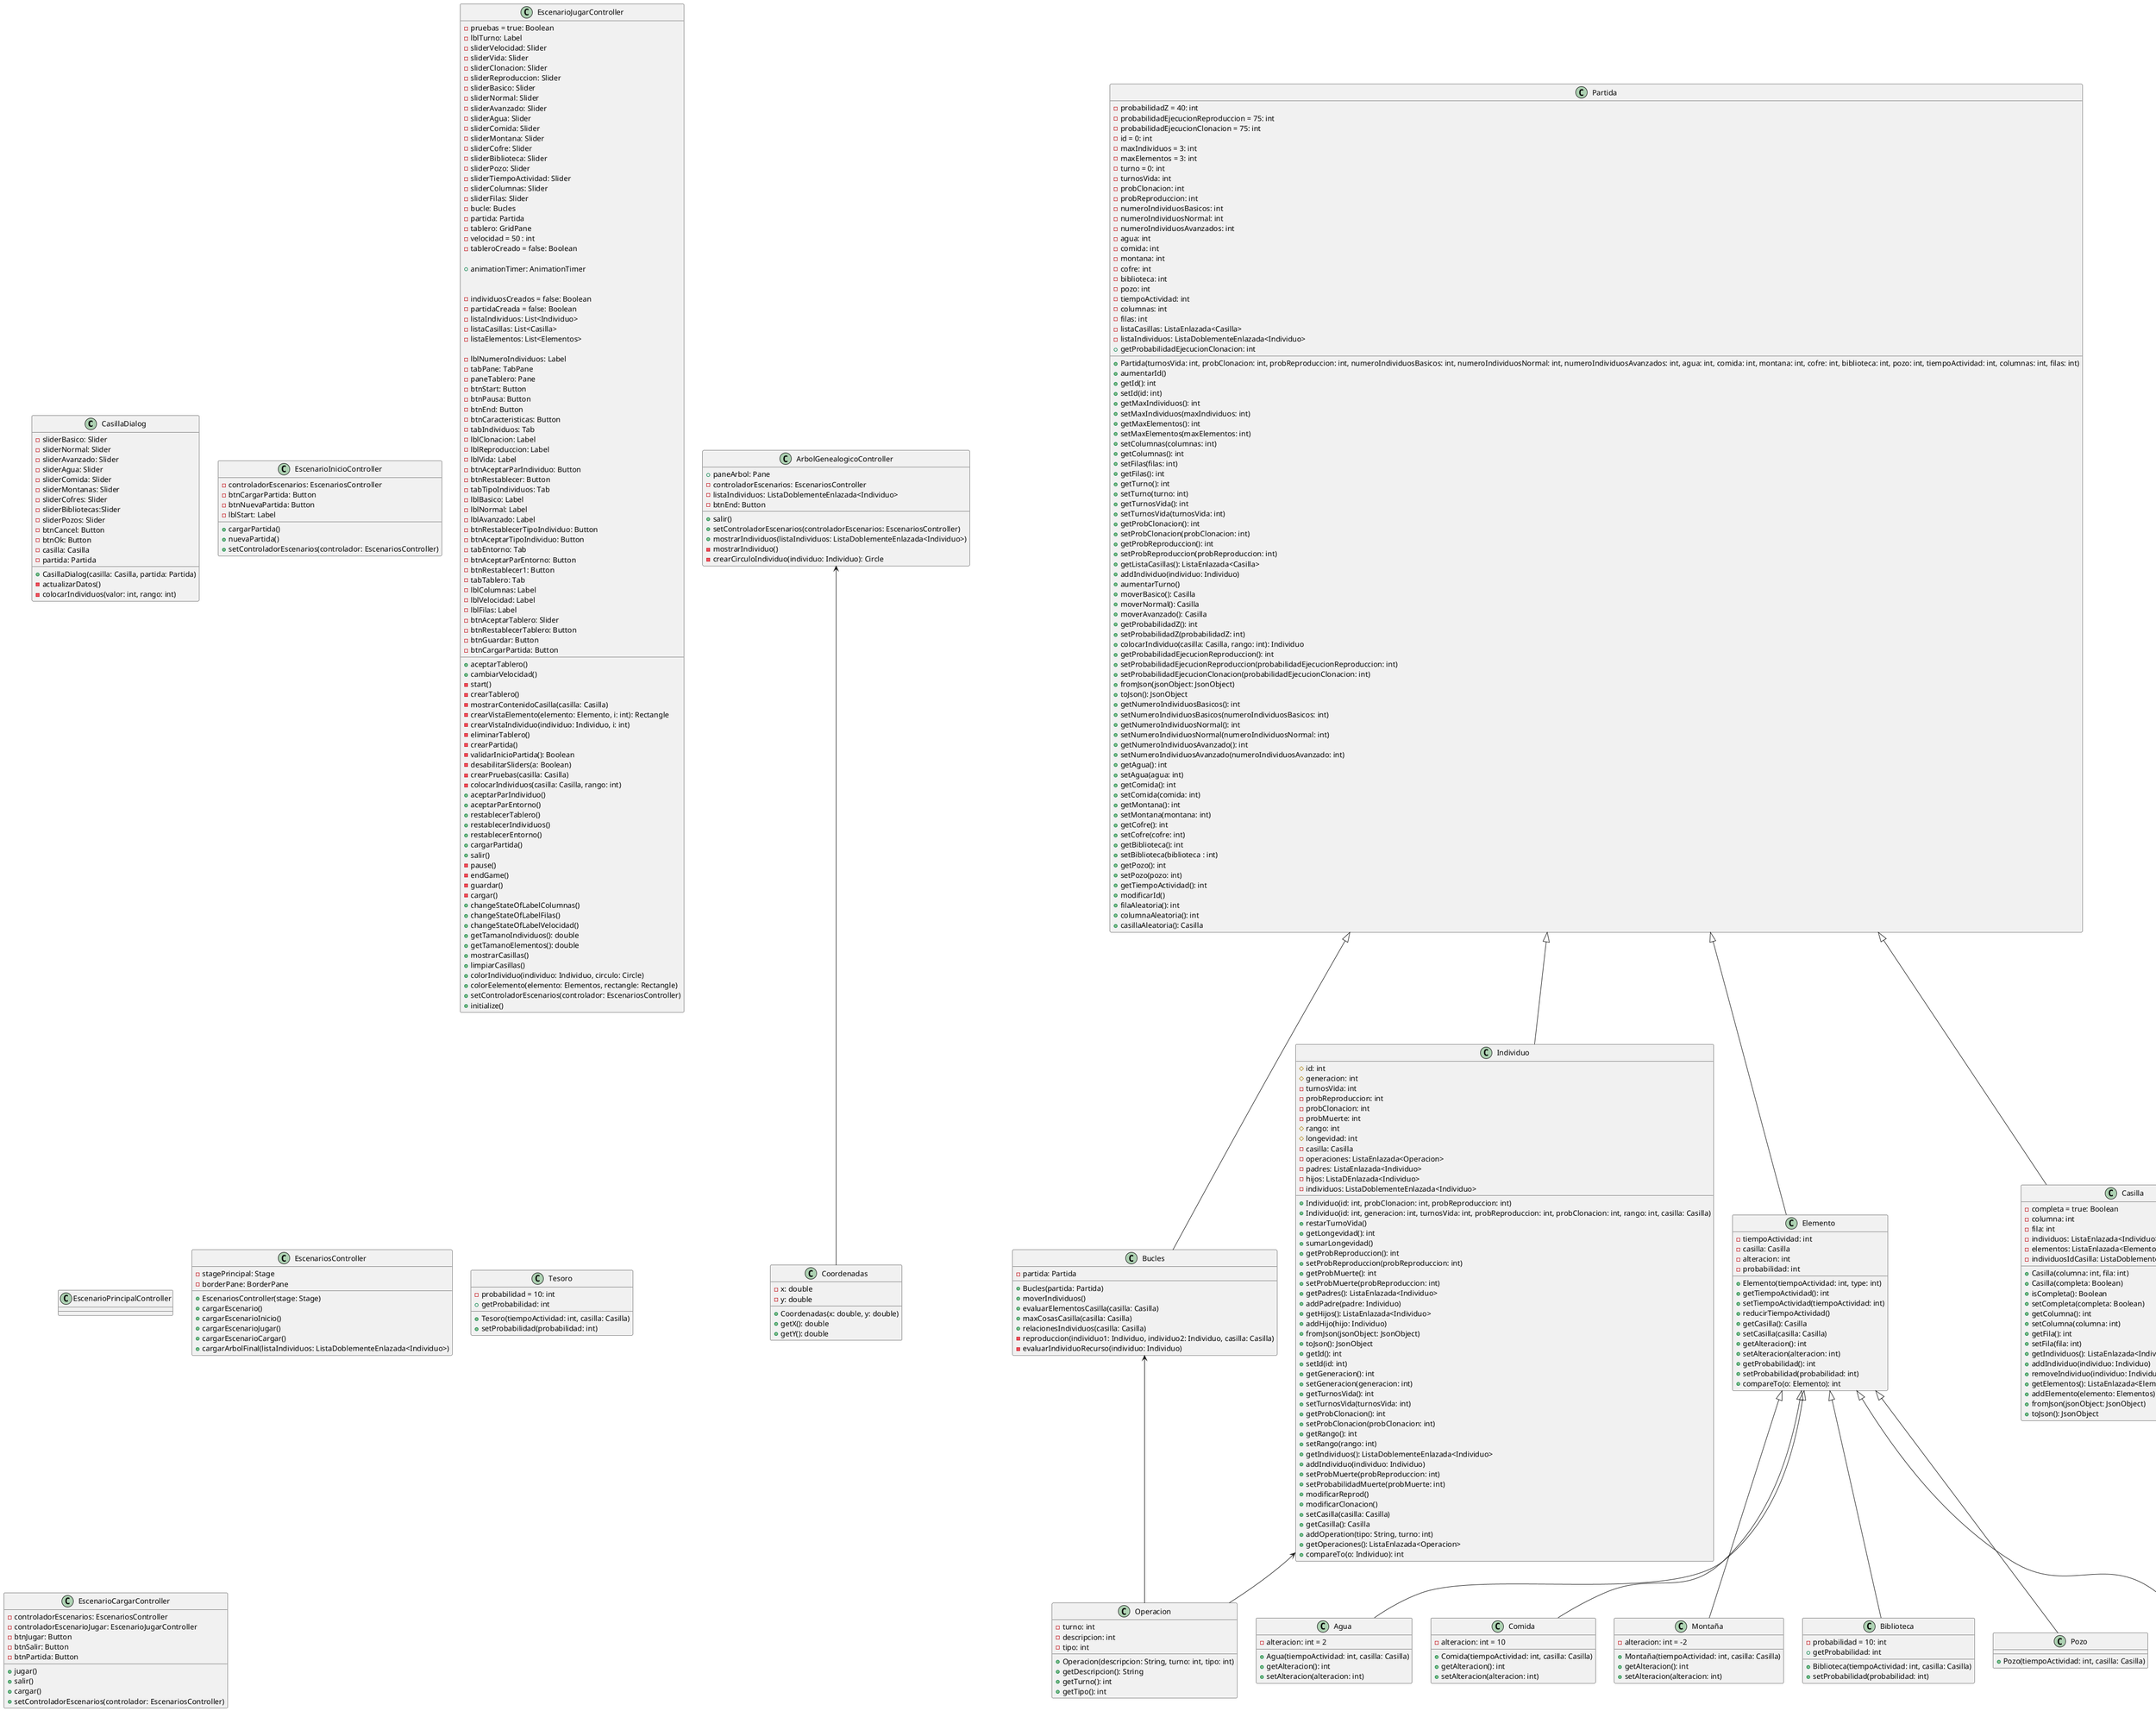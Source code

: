 @startuml
'https://plantuml.com/class-diagram

class CasillaDialog
class ArbolGenealogicoController
class EscenarioInicioController
class EscenarioJugarController
class EscenarioPrincipalController
class EscenariosController

class Partida
class Bucles
class Elemento
class Individuo
class Casilla
class Operacion

class Agua
class Comida
class Montaña
class Tesoro
class Biblioteca
class Pozo

Partida <|-- Bucles
Partida <|-- Elemento
Partida <|-- Individuo
Partida <|-- Casilla

class Partida{
-probabilidadZ = 40: int
-probabilidadEjecucionReproduccion = 75: int
-probabilidadEjecucionClonacion = 75: int
-id = 0: int
-maxIndividuos = 3: int
-maxElementos = 3: int
-turno = 0: int
-turnosVida: int
-probClonacion: int
-probReproduccion: int
-numeroIndividuosBasicos: int
-numeroIndividuosNormal: int
-numeroIndividuosAvanzados: int
-agua: int
-comida: int
-montana: int
-cofre: int
-biblioteca: int
-pozo: int
-tiempoActividad: int
-columnas: int
-filas: int
-listaCasillas: ListaEnlazada<Casilla>
-listaIndividuos: ListaDoblementeEnlazada<Individuo>
+Partida(turnosVida: int, probClonacion: int, probReproduccion: int, numeroIndividuosBasicos: int, numeroIndividuosNormal: int, numeroIndividuosAvanzados: int, agua: int, comida: int, montana: int, cofre: int, biblioteca: int, pozo: int, tiempoActividad: int, columnas: int, filas: int)
+aumentarId()
+getId(): int
+setId(id: int)
+getMaxIndividuos(): int
+setMaxIndividuos(maxIndividuos: int)
+getMaxElementos(): int
+setMaxElementos(maxElementos: int)
+setColumnas(columnas: int)
+getColumnas(): int
+setFilas(filas: int)
+getFilas(): int
+getTurno(): int
+setTurno(turno: int)
+getTurnosVida(): int
+setTurnosVida(turnosVida: int)
+getProbClonacion(): int
+setProbClonacion(probClonacion: int)
+getProbReproduccion(): int
+setProbReproduccion(probReproduccion: int)
+getListaCasillas(): ListaEnlazada<Casilla>
+addIndividuo(individuo: Individuo)
+aumentarTurno()
+moverBasico(): Casilla
+moverNormal(): Casilla
+moverAvanzado(): Casilla
+getProbabilidadZ(): int
+setProbabilidadZ(probabilidadZ: int)
+colocarIndividuo(casilla: Casilla, rango: int): Individuo
+getProbabilidadEjecucionReproduccion(): int
+setProbabilidadEjecucionReproduccion(probabilidadEjecucionReproduccion: int)
+getProbabilidadEjecucionClonacion: int
+setProbabilidadEjecucionClonacion(probabilidadEjecucionClonacion: int)
+fromJson(jsonObject: JsonObject)
+toJson(): JsonObject
+getNumeroIndividuosBasicos(): int
+setNumeroIndividuosBasicos(numeroIndividuosBasicos: int)
+getNumeroIndividuosNormal(): int
+setNumeroIndividuosNormal(numeroIndividuosNormal: int)
+getNumeroIndividuosAvanzado(): int
+setNumeroIndividuosAvanzado(numeroIndividuosAvanzado: int)
+getAgua(): int
+setAgua(agua: int)
+getComida(): int
+setComida(comida: int)
+getMontana(): int
+setMontana(montana: int)
+getCofre(): int
+setCofre(cofre: int)
+getBiblioteca(): int
+setBiblioteca(biblioteca : int)
+getPozo(): int
+setPozo(pozo: int)
+getTiempoActividad(): int
+modificarId()
+filaAleatoria(): int
+columnaAleatoria(): int
+casillaAleatoria(): Casilla
}

class Individuo{
#id: int
#generacion: int
-turnosVida: int
-probReproduccion: int
-probClonacion: int
-probMuerte: int
#rango: int
#longevidad: int
-casilla: Casilla
-operaciones: ListaEnlazada<Operacion>
-padres: ListaEnlazada<Individuo>
-hijos: ListaDEnlazada<Individuo>
-individuos: ListaDoblementeEnlazada<Individuo>
+Individuo(id: int, probClonacion: int, probReproduccion: int)
+Individuo(id: int, generacion: int, turnosVida: int, probReproduccion: int, probClonacion: int, rango: int, casilla: Casilla)
+restarTurnoVida()
+getLongevidad(): int
+sumarLongevidad()
+getProbReproduccion(): int
+setProbReproduccion(probReproduccion: int)
+getProbMuerte(): int
+setProbMuerte(probReproduccion: int)
+getPadres(): ListaEnlazada<Individuo>
+addPadre(padre: Individuo)
+getHijos(): ListaEnlazada<Individuo>
+addHijo(hijo: Individuo)
+fromJson(jsonObject: JsonObject)
+toJson(): JsonObject
+getId(): int
+setId(id: int)
+getGeneracion(): int
+setGeneracion(generacion: int)
+getTurnosVida(): int
+setTurnosVida(turnosVida: int)
+getProbClonacion(): int
+setProbClonacion(probClonacion: int)
+getRango(): int
+setRango(rango: int)
+getIndividuos(): ListaDoblementeEnlazada<Individuo>
+addIndividuo(individuo: Individuo)
+setProbMuerte(probReproduccion: int)
+setProbabilidadMuerte(probMuerte: int)
+modificarReprod()
+modificarClonacion()
+setCasilla(casilla: Casilla)
+getCasilla(): Casilla
+addOperation(tipo: String, turno: int)
+getOperaciones(): ListaEnlazada<Operacion>
+compareTo(o: Individuo): int
}

Elemento <|-- Agua
Elemento <|-- Comida
Elemento <|-- Montaña
Elemento <|-- Cofre
Elemento <|-- Biblioteca
Elemento <|-- Pozo

class Elemento{
-tiempoActividad: int
-casilla: Casilla
-alteracion: int
-probabilidad: int
+Elemento(tiempoActividad: int, type: int)
+getTiempoActividad(): int
+setTiempoActividad(tiempoActividad: int)
+reducirTiempoActividad()
+getCasilla(): Casilla
+setCasilla(casilla: Casilla)
+getAlteracion(): int
+setAlteracion(alteracion: int)
+getProbabilidad(): int
+setProbabilidad(probabilidad: int)
+compareTo(o: Elemento): int
}

class Agua{
-alteracion: int = 2
+Agua(tiempoActividad: int, casilla: Casilla)
+getAlteracion(): int
+setAlteracion(alteracion: int)
}

class Comida{
-alteracion: int = 10
+Comida(tiempoActividad: int, casilla: Casilla)
+getAlteracion(): int
+setAlteracion(alteracion: int)
}

class Montaña{
-alteracion: int = -2
+Montaña(tiempoActividad: int, casilla: Casilla)
+getAlteracion(): int
+setAlteracion(alteracion: int)
}

class Tesoro{
-probabilidad = 10: int
+Tesoro(tiempoActividad: int, casilla: Casilla)
+getProbabilidad: int
+setProbabilidad(probabilidad: int)
}

class Biblioteca{
-probabilidad = 10: int
+Biblioteca(tiempoActividad: int, casilla: Casilla)
+getProbabilidad: int
+setProbabilidad(probabilidad: int)
}

class Pozo{
+Pozo(tiempoActividad: int, casilla: Casilla)
}

class Bucles{
-partida: Partida
+Bucles(partida: Partida)
+moverIndividuos()
+evaluarElementosCasilla(casilla: Casilla)
+maxCosasCasilla(casilla: Casilla)
+relacionesIndividuos(casilla: Casilla)
-reproduccion(individuo1: Individuo, individuo2: Individuo, casilla: Casilla)
-evaluarIndividuoRecurso(individuo: Individuo)
}

Casilla <-- Pane

class Casilla{
-completa = true: Boolean
-columna: int
-fila: int
-individuos: ListaEnlazada<Individuo>
-elementos: ListaEnlazada<Elemento>
+Casilla(columna: int, fila: int)
+Casilla(completa: Boolean)
+isCompleta(): Boolean
+setCompleta(completa: Boolean)
+getColumna(): int
+setColumna(columna: int)
+getFila(): int
+setFila(fila: int)
+getIndividuos(): ListaEnlazada<Individuo>
+addIndividuo(individuo: Individuo)
+removeIndividuo(individuo: Individuo)
+getElementos(): ListaEnlazada<Elemento>
+addElemento(elemento: Elementos)
-individuosIdCasilla: ListaDoblementeEnlazada<Integer>
+fromJson(jsonObject: JsonObject)
+toJson(): JsonObject
}

Bucles <-- Operacion
Individuo <-- Operacion

class Operacion{
-turno: int
-descripcion: int
-tipo: int
+Operacion(descripcion: String, turno: int, tipo: int)
+getDescripcion(): String
+getTurno(): int
+getTipo(): int
}

class CasillaDialog{
-sliderBasico: Slider
-sliderNormal: Slider
-sliderAvanzado: Slider
-sliderAgua: Slider
-sliderComida: Slider
-sliderMontanas: Slider
-sliderCofres: Slider
-sliderBibliotecas:Slider
-sliderPozos: Slider
-btnCancel: Button
-btnOk: Button
-casilla: Casilla
-partida: Partida
+CasillaDialog(casilla: Casilla, partida: Partida)
-actualizarDatos()
-colocarIndividuos(valor: int, rango: int)
}

class ArbolGenealogicoController{
+paneArbol: Pane
-controladorEscenarios: EscenariosController
-listaIndividuos: ListaDoblementeEnlazada<Individuo>
-btnEnd: Button
+salir()
+setControladorEscenarios(controladorEscenarios: EscenariosController)
+mostrarIndividuos(listaIndividuos: ListaDoblementeEnlazada<Individuo>)
-mostrarIndividuo()
-crearCirculoIndividuo(individuo: Individuo): Circle
}

ArbolGenealogicoController <-- Coordenadas

class Coordenadas{
-x: double
-y: double
+Coordenadas(x: double, y: double)
+getX(): double
+getY(): double
}

class EscenarioCargarController{
-controladorEscenarios: EscenariosController
-controladorEscenarioJugar: EscenarioJugarController
-btnJugar: Button
-btnSalir: Button
-btnPartida: Button
+jugar()
+salir()
+cargar()
+setControladorEscenarios(controlador: EscenariosController)
}


class EscenarioInicioController{
-controladorEscenarios: EscenariosController
-btnCargarPartida: Button
-btnNuevaPartida: Button
-lblStart: Label
+cargarPartida()
+nuevaPartida()
+setControladorEscenarios(controlador: EscenariosController)
}

class EscenarioJugarController{
-pruebas = true: Boolean
-lblTurno: Label
-sliderVelocidad: Slider
-sliderVida: Slider
-sliderClonacion: Slider
-sliderReproduccion: Slider
-sliderBasico: Slider
-sliderNormal: Slider
-sliderAvanzado: Slider
-sliderAgua: Slider
-sliderComida: Slider
-sliderMontana: Slider
-sliderCofre: Slider
-sliderBiblioteca: Slider
-sliderPozo: Slider
-sliderTiempoActividad: Slider
-sliderColumnas: Slider
-sliderFilas: Slider
-bucle: Bucles
-partida: Partida
-tablero: GridPane
-velocidad = 50 : int
-tableroCreado = false: Boolean

+animationTimer: AnimationTimer
+aceptarTablero()
+cambiarVelocidad()
-start()
-crearTablero()
-mostrarContenidoCasilla(casilla: Casilla)
-crearVistaElemento(elemento: Elemento, i: int): Rectangle
-crearVistaIndividuo(individuo: Individuo, i: int)
-eliminarTablero()
-crearPartida()
-validarInicioPartida(): Boolean
-desabilitarSliders(a: Boolean)
-crearPruebas(casilla: Casilla)
-colocarIndividuos(casilla: Casilla, rango: int)


-individuosCreados = false: Boolean
-partidaCreada = false: Boolean
-listaIndividuos: List<Individuo>
-listaCasillas: List<Casilla>
-listaElementos: List<Elementos>

-lblNumeroIndividuos: Label
-tabPane: TabPane
-paneTablero: Pane
-btnStart: Button
-btnPausa: Button
-btnEnd: Button
-btnCaracteristicas: Button
-tabIndividuos: Tab
-lblClonacion: Label
-lblReproduccion: Label
-lblVida: Label
-btnAceptarParIndividuo: Button
-btnRestablecer: Button
-tabTipoIndividuos: Tab
-lblBasico: Label
-lblNormal: Label
-lblAvanzado: Label
-btnRestablecerTipoIndividuo: Button
-btnAceptarTipoIndividuo: Button
-tabEntorno: Tab
-btnAceptarParEntorno: Button
-btnRestablecer1: Button
-tabTablero: Tab
-lblColumnas: Label
-lblVelocidad: Label
-lblFilas: Label
-btnAceptarTablero: Slider
-btnRestablecerTablero: Button
-btnGuardar: Button
-btnCargarPartida: Button
+aceptarParIndividuo()
+aceptarParEntorno()
+restablecerTablero()
+restablecerIndividuos()
+restablecerEntorno()
+cargarPartida()
+salir()
-pause()
-endGame()
-guardar()
-cargar()
+changeStateOfLabelColumnas()
+changeStateOfLabelFilas()
+changeStateOfLabelVelocidad()
+getTamanoIndividuos(): double
+getTamanoElementos(): double
+mostrarCasillas()
+limpiarCasillas()
+colorIndividuo(individuo: Individuo, circulo: Circle)
+colorEelemento(elemento: Elementos, rectangle: Rectangle)
+setControladorEscenarios(controlador: EscenariosController)
+initialize()
}

class EscenarioPrincipalController{
}

class EscenariosController{
-stagePrincipal: Stage
-borderPane: BorderPane
+EscenariosController(stage: Stage)
+cargarEscenario()
+cargarEscenarioInicio()
+cargarEscenarioJugar()
+cargarEscenarioCargar()
+cargarArbolFinal(listaIndividuos: ListaDoblementeEnlazada<Individuo>)
}

@enduml